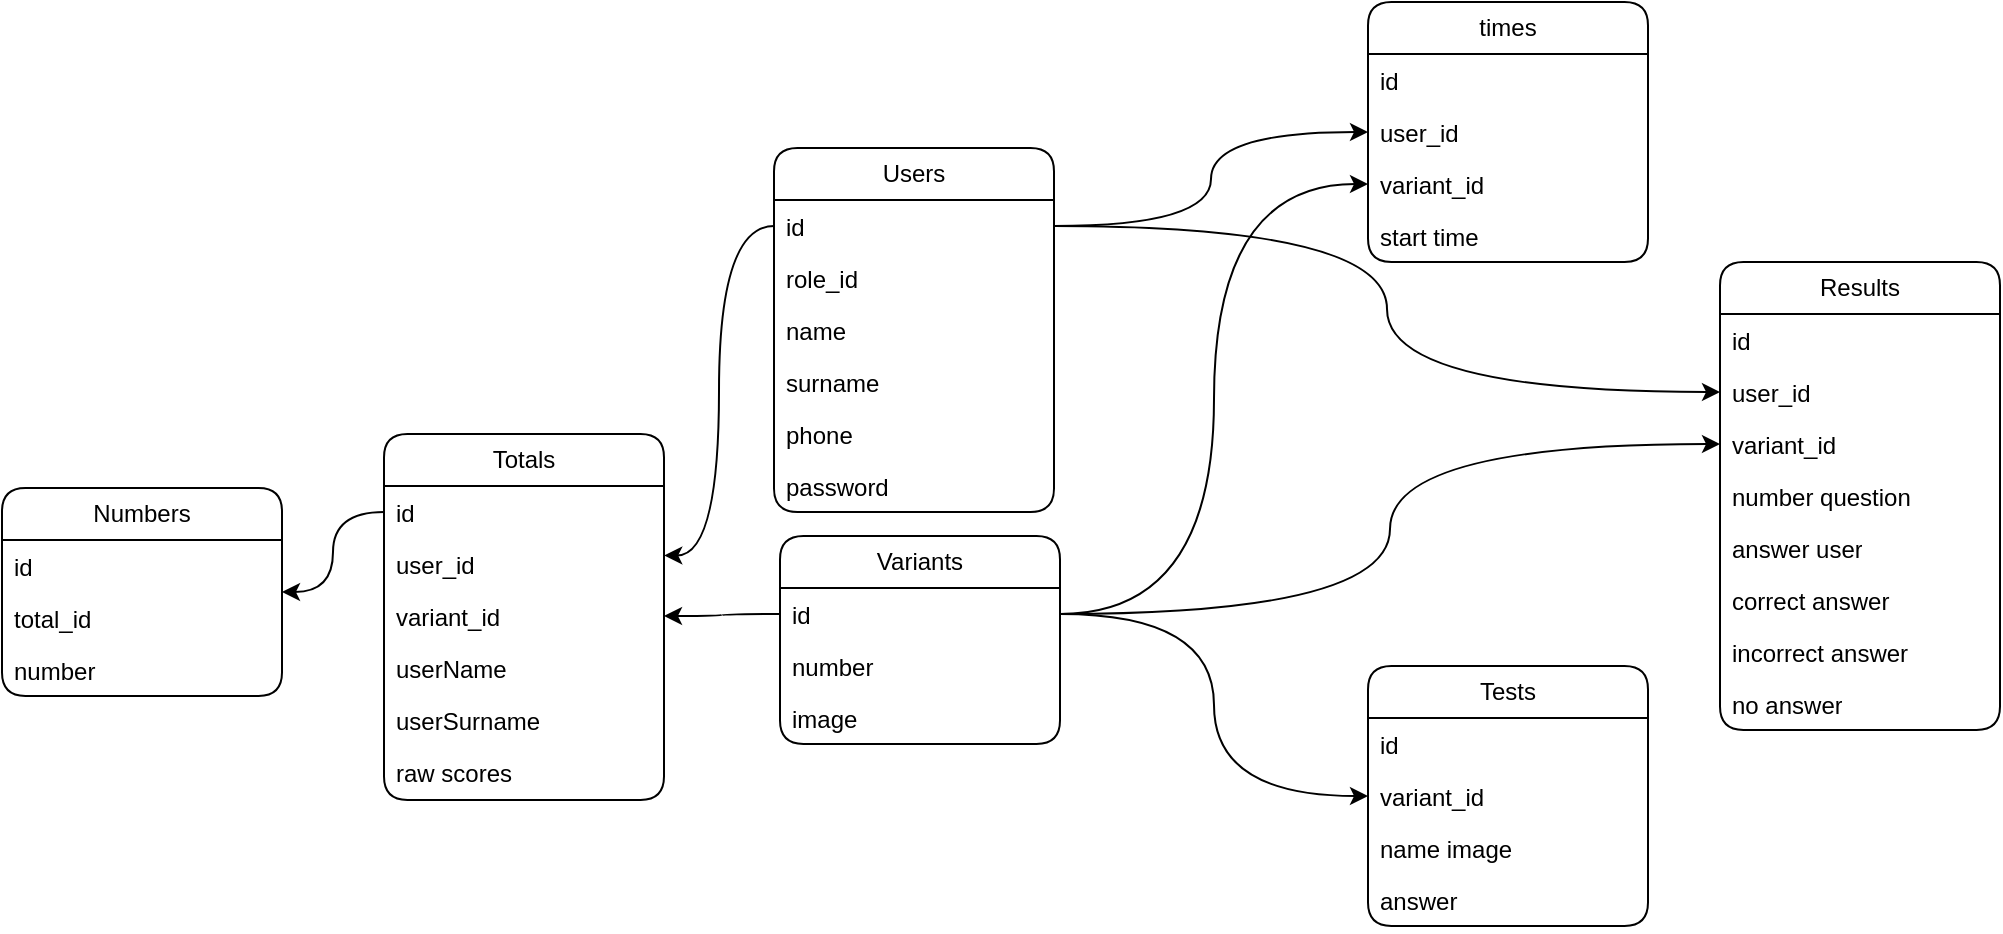 <mxfile version="21.5.0" type="github">
  <diagram name="Страница 1" id="-sxZL09CVBLJbR6NK-8X">
    <mxGraphModel dx="1479" dy="338" grid="0" gridSize="10" guides="1" tooltips="1" connect="1" arrows="1" fold="1" page="0" pageScale="1" pageWidth="827" pageHeight="1169" math="0" shadow="0">
      <root>
        <mxCell id="0" />
        <mxCell id="1" parent="0" />
        <mxCell id="r9a0HXWAGw6j6ZXGcTI--1" value="Tests" style="swimlane;fontStyle=0;childLayout=stackLayout;horizontal=1;startSize=26;fillColor=none;horizontalStack=0;resizeParent=1;resizeParentMax=0;resizeLast=0;collapsible=1;marginBottom=0;whiteSpace=wrap;html=1;rounded=1;" parent="1" vertex="1">
          <mxGeometry x="222" y="396" width="140" height="130" as="geometry" />
        </mxCell>
        <mxCell id="r9a0HXWAGw6j6ZXGcTI--2" value="id" style="text;strokeColor=none;fillColor=none;align=left;verticalAlign=top;spacingLeft=4;spacingRight=4;overflow=hidden;rotatable=0;points=[[0,0.5],[1,0.5]];portConstraint=eastwest;whiteSpace=wrap;html=1;" parent="r9a0HXWAGw6j6ZXGcTI--1" vertex="1">
          <mxGeometry y="26" width="140" height="26" as="geometry" />
        </mxCell>
        <mxCell id="r9a0HXWAGw6j6ZXGcTI--3" value="variant_id" style="text;strokeColor=none;fillColor=none;align=left;verticalAlign=top;spacingLeft=4;spacingRight=4;overflow=hidden;rotatable=0;points=[[0,0.5],[1,0.5]];portConstraint=eastwest;whiteSpace=wrap;html=1;" parent="r9a0HXWAGw6j6ZXGcTI--1" vertex="1">
          <mxGeometry y="52" width="140" height="26" as="geometry" />
        </mxCell>
        <mxCell id="r9a0HXWAGw6j6ZXGcTI--4" value="name image" style="text;strokeColor=none;fillColor=none;align=left;verticalAlign=top;spacingLeft=4;spacingRight=4;overflow=hidden;rotatable=0;points=[[0,0.5],[1,0.5]];portConstraint=eastwest;whiteSpace=wrap;html=1;" parent="r9a0HXWAGw6j6ZXGcTI--1" vertex="1">
          <mxGeometry y="78" width="140" height="26" as="geometry" />
        </mxCell>
        <mxCell id="r9a0HXWAGw6j6ZXGcTI--5" value="answer" style="text;strokeColor=none;fillColor=none;align=left;verticalAlign=top;spacingLeft=4;spacingRight=4;overflow=hidden;rotatable=0;points=[[0,0.5],[1,0.5]];portConstraint=eastwest;whiteSpace=wrap;html=1;" parent="r9a0HXWAGw6j6ZXGcTI--1" vertex="1">
          <mxGeometry y="104" width="140" height="26" as="geometry" />
        </mxCell>
        <mxCell id="xr1RG33xgLGZC_01H8JB-1" value="Users" style="swimlane;fontStyle=0;childLayout=stackLayout;horizontal=1;startSize=26;fillColor=none;horizontalStack=0;resizeParent=1;resizeParentMax=0;resizeLast=0;collapsible=1;marginBottom=0;whiteSpace=wrap;html=1;rounded=1;" parent="1" vertex="1">
          <mxGeometry x="-75" y="137" width="140" height="182" as="geometry" />
        </mxCell>
        <mxCell id="xr1RG33xgLGZC_01H8JB-2" value="id" style="text;strokeColor=none;fillColor=none;align=left;verticalAlign=top;spacingLeft=4;spacingRight=4;overflow=hidden;rotatable=0;points=[[0,0.5],[1,0.5]];portConstraint=eastwest;whiteSpace=wrap;html=1;" parent="xr1RG33xgLGZC_01H8JB-1" vertex="1">
          <mxGeometry y="26" width="140" height="26" as="geometry" />
        </mxCell>
        <mxCell id="Iea_t1z6MpUOb9zRWYDF-5" value="role_id" style="text;strokeColor=none;fillColor=none;align=left;verticalAlign=top;spacingLeft=4;spacingRight=4;overflow=hidden;rotatable=0;points=[[0,0.5],[1,0.5]];portConstraint=eastwest;whiteSpace=wrap;html=1;" parent="xr1RG33xgLGZC_01H8JB-1" vertex="1">
          <mxGeometry y="52" width="140" height="26" as="geometry" />
        </mxCell>
        <mxCell id="xr1RG33xgLGZC_01H8JB-3" value="name" style="text;strokeColor=none;fillColor=none;align=left;verticalAlign=top;spacingLeft=4;spacingRight=4;overflow=hidden;rotatable=0;points=[[0,0.5],[1,0.5]];portConstraint=eastwest;whiteSpace=wrap;html=1;" parent="xr1RG33xgLGZC_01H8JB-1" vertex="1">
          <mxGeometry y="78" width="140" height="26" as="geometry" />
        </mxCell>
        <mxCell id="xr1RG33xgLGZC_01H8JB-4" value="surname&lt;br&gt;" style="text;strokeColor=none;fillColor=none;align=left;verticalAlign=top;spacingLeft=4;spacingRight=4;overflow=hidden;rotatable=0;points=[[0,0.5],[1,0.5]];portConstraint=eastwest;whiteSpace=wrap;html=1;" parent="xr1RG33xgLGZC_01H8JB-1" vertex="1">
          <mxGeometry y="104" width="140" height="26" as="geometry" />
        </mxCell>
        <mxCell id="xr1RG33xgLGZC_01H8JB-7" value="phone" style="text;strokeColor=none;fillColor=none;align=left;verticalAlign=top;spacingLeft=4;spacingRight=4;overflow=hidden;rotatable=0;points=[[0,0.5],[1,0.5]];portConstraint=eastwest;whiteSpace=wrap;html=1;" parent="xr1RG33xgLGZC_01H8JB-1" vertex="1">
          <mxGeometry y="130" width="140" height="26" as="geometry" />
        </mxCell>
        <mxCell id="xr1RG33xgLGZC_01H8JB-5" value="password" style="text;strokeColor=none;fillColor=none;align=left;verticalAlign=top;spacingLeft=4;spacingRight=4;overflow=hidden;rotatable=0;points=[[0,0.5],[1,0.5]];portConstraint=eastwest;whiteSpace=wrap;html=1;" parent="xr1RG33xgLGZC_01H8JB-1" vertex="1">
          <mxGeometry y="156" width="140" height="26" as="geometry" />
        </mxCell>
        <mxCell id="CG9xHXQquOPc644RpF9W-1" value="Results" style="swimlane;fontStyle=0;childLayout=stackLayout;horizontal=1;startSize=26;fillColor=none;horizontalStack=0;resizeParent=1;resizeParentMax=0;resizeLast=0;collapsible=1;marginBottom=0;whiteSpace=wrap;html=1;rounded=1;" parent="1" vertex="1">
          <mxGeometry x="398" y="194" width="140" height="234" as="geometry" />
        </mxCell>
        <mxCell id="CG9xHXQquOPc644RpF9W-2" value="id" style="text;strokeColor=none;fillColor=none;align=left;verticalAlign=top;spacingLeft=4;spacingRight=4;overflow=hidden;rotatable=0;points=[[0,0.5],[1,0.5]];portConstraint=eastwest;whiteSpace=wrap;html=1;" parent="CG9xHXQquOPc644RpF9W-1" vertex="1">
          <mxGeometry y="26" width="140" height="26" as="geometry" />
        </mxCell>
        <mxCell id="CG9xHXQquOPc644RpF9W-3" value="user_id" style="text;strokeColor=none;fillColor=none;align=left;verticalAlign=top;spacingLeft=4;spacingRight=4;overflow=hidden;rotatable=0;points=[[0,0.5],[1,0.5]];portConstraint=eastwest;whiteSpace=wrap;html=1;" parent="CG9xHXQquOPc644RpF9W-1" vertex="1">
          <mxGeometry y="52" width="140" height="26" as="geometry" />
        </mxCell>
        <mxCell id="CG9xHXQquOPc644RpF9W-4" value="variant_id" style="text;strokeColor=none;fillColor=none;align=left;verticalAlign=top;spacingLeft=4;spacingRight=4;overflow=hidden;rotatable=0;points=[[0,0.5],[1,0.5]];portConstraint=eastwest;whiteSpace=wrap;html=1;" parent="CG9xHXQquOPc644RpF9W-1" vertex="1">
          <mxGeometry y="78" width="140" height="26" as="geometry" />
        </mxCell>
        <mxCell id="-UlGqcNFge-qmz1yZJV2-1" value="number question" style="text;strokeColor=none;fillColor=none;align=left;verticalAlign=top;spacingLeft=4;spacingRight=4;overflow=hidden;rotatable=0;points=[[0,0.5],[1,0.5]];portConstraint=eastwest;whiteSpace=wrap;html=1;" parent="CG9xHXQquOPc644RpF9W-1" vertex="1">
          <mxGeometry y="104" width="140" height="26" as="geometry" />
        </mxCell>
        <mxCell id="vFlWG_nxYnTVUeQO4Jzj-1" value="answer user" style="text;strokeColor=none;fillColor=none;align=left;verticalAlign=top;spacingLeft=4;spacingRight=4;overflow=hidden;rotatable=0;points=[[0,0.5],[1,0.5]];portConstraint=eastwest;whiteSpace=wrap;html=1;" parent="CG9xHXQquOPc644RpF9W-1" vertex="1">
          <mxGeometry y="130" width="140" height="26" as="geometry" />
        </mxCell>
        <mxCell id="a2cLdpYzLmlV3fOP_kwT-1" value="correct answer" style="text;strokeColor=none;fillColor=none;align=left;verticalAlign=top;spacingLeft=4;spacingRight=4;overflow=hidden;rotatable=0;points=[[0,0.5],[1,0.5]];portConstraint=eastwest;whiteSpace=wrap;html=1;" parent="CG9xHXQquOPc644RpF9W-1" vertex="1">
          <mxGeometry y="156" width="140" height="26" as="geometry" />
        </mxCell>
        <mxCell id="a2cLdpYzLmlV3fOP_kwT-2" value="incorrect answer" style="text;strokeColor=none;fillColor=none;align=left;verticalAlign=top;spacingLeft=4;spacingRight=4;overflow=hidden;rotatable=0;points=[[0,0.5],[1,0.5]];portConstraint=eastwest;whiteSpace=wrap;html=1;" parent="CG9xHXQquOPc644RpF9W-1" vertex="1">
          <mxGeometry y="182" width="140" height="26" as="geometry" />
        </mxCell>
        <mxCell id="a2cLdpYzLmlV3fOP_kwT-3" value="no answer" style="text;strokeColor=none;fillColor=none;align=left;verticalAlign=top;spacingLeft=4;spacingRight=4;overflow=hidden;rotatable=0;points=[[0,0.5],[1,0.5]];portConstraint=eastwest;whiteSpace=wrap;html=1;" parent="CG9xHXQquOPc644RpF9W-1" vertex="1">
          <mxGeometry y="208" width="140" height="26" as="geometry" />
        </mxCell>
        <mxCell id="a2cLdpYzLmlV3fOP_kwT-5" style="edgeStyle=orthogonalEdgeStyle;rounded=0;orthogonalLoop=1;jettySize=auto;html=1;entryX=0;entryY=0.5;entryDx=0;entryDy=0;curved=1;" parent="1" source="xr1RG33xgLGZC_01H8JB-2" target="CG9xHXQquOPc644RpF9W-3" edge="1">
          <mxGeometry relative="1" as="geometry" />
        </mxCell>
        <mxCell id="a2cLdpYzLmlV3fOP_kwT-6" value="Variants" style="swimlane;fontStyle=0;childLayout=stackLayout;horizontal=1;startSize=26;fillColor=none;horizontalStack=0;resizeParent=1;resizeParentMax=0;resizeLast=0;collapsible=1;marginBottom=0;whiteSpace=wrap;html=1;rounded=1;" parent="1" vertex="1">
          <mxGeometry x="-72" y="331" width="140" height="104" as="geometry" />
        </mxCell>
        <mxCell id="a2cLdpYzLmlV3fOP_kwT-7" value="id" style="text;strokeColor=none;fillColor=none;align=left;verticalAlign=top;spacingLeft=4;spacingRight=4;overflow=hidden;rotatable=0;points=[[0,0.5],[1,0.5]];portConstraint=eastwest;whiteSpace=wrap;html=1;" parent="a2cLdpYzLmlV3fOP_kwT-6" vertex="1">
          <mxGeometry y="26" width="140" height="26" as="geometry" />
        </mxCell>
        <mxCell id="a2cLdpYzLmlV3fOP_kwT-9" value="number" style="text;strokeColor=none;fillColor=none;align=left;verticalAlign=top;spacingLeft=4;spacingRight=4;overflow=hidden;rotatable=0;points=[[0,0.5],[1,0.5]];portConstraint=eastwest;whiteSpace=wrap;html=1;" parent="a2cLdpYzLmlV3fOP_kwT-6" vertex="1">
          <mxGeometry y="52" width="140" height="26" as="geometry" />
        </mxCell>
        <mxCell id="a2cLdpYzLmlV3fOP_kwT-16" value="image" style="text;strokeColor=none;fillColor=none;align=left;verticalAlign=top;spacingLeft=4;spacingRight=4;overflow=hidden;rotatable=0;points=[[0,0.5],[1,0.5]];portConstraint=eastwest;whiteSpace=wrap;html=1;" parent="a2cLdpYzLmlV3fOP_kwT-6" vertex="1">
          <mxGeometry y="78" width="140" height="26" as="geometry" />
        </mxCell>
        <mxCell id="a2cLdpYzLmlV3fOP_kwT-11" style="edgeStyle=orthogonalEdgeStyle;rounded=0;orthogonalLoop=1;jettySize=auto;html=1;curved=1;" parent="1" source="a2cLdpYzLmlV3fOP_kwT-7" target="r9a0HXWAGw6j6ZXGcTI--3" edge="1">
          <mxGeometry relative="1" as="geometry" />
        </mxCell>
        <mxCell id="a2cLdpYzLmlV3fOP_kwT-12" style="edgeStyle=orthogonalEdgeStyle;rounded=0;orthogonalLoop=1;jettySize=auto;html=1;entryX=0;entryY=0.5;entryDx=0;entryDy=0;curved=1;" parent="1" source="a2cLdpYzLmlV3fOP_kwT-7" target="CG9xHXQquOPc644RpF9W-4" edge="1">
          <mxGeometry relative="1" as="geometry" />
        </mxCell>
        <mxCell id="-UlGqcNFge-qmz1yZJV2-7" value="Totals" style="swimlane;fontStyle=0;childLayout=stackLayout;horizontal=1;startSize=26;fillColor=none;horizontalStack=0;resizeParent=1;resizeParentMax=0;resizeLast=0;collapsible=1;marginBottom=0;whiteSpace=wrap;html=1;rounded=1;" parent="1" vertex="1">
          <mxGeometry x="-270" y="280" width="140" height="183" as="geometry" />
        </mxCell>
        <mxCell id="-UlGqcNFge-qmz1yZJV2-8" value="id" style="text;strokeColor=none;fillColor=none;align=left;verticalAlign=top;spacingLeft=4;spacingRight=4;overflow=hidden;rotatable=0;points=[[0,0.5],[1,0.5]];portConstraint=eastwest;whiteSpace=wrap;html=1;" parent="-UlGqcNFge-qmz1yZJV2-7" vertex="1">
          <mxGeometry y="26" width="140" height="26" as="geometry" />
        </mxCell>
        <mxCell id="-UlGqcNFge-qmz1yZJV2-12" value="user_id" style="text;strokeColor=none;fillColor=none;align=left;verticalAlign=top;spacingLeft=4;spacingRight=4;overflow=hidden;rotatable=0;points=[[0,0.5],[1,0.5]];portConstraint=eastwest;whiteSpace=wrap;html=1;" parent="-UlGqcNFge-qmz1yZJV2-7" vertex="1">
          <mxGeometry y="52" width="140" height="26" as="geometry" />
        </mxCell>
        <mxCell id="-UlGqcNFge-qmz1yZJV2-14" value="variant_id" style="text;strokeColor=none;fillColor=none;align=left;verticalAlign=top;spacingLeft=4;spacingRight=4;overflow=hidden;rotatable=0;points=[[0,0.5],[1,0.5]];portConstraint=eastwest;whiteSpace=wrap;html=1;" parent="-UlGqcNFge-qmz1yZJV2-7" vertex="1">
          <mxGeometry y="78" width="140" height="26" as="geometry" />
        </mxCell>
        <mxCell id="l2e_8WTuRa1I8NMO-Gmw-1" value="userName" style="text;strokeColor=none;fillColor=none;align=left;verticalAlign=top;spacingLeft=4;spacingRight=4;overflow=hidden;rotatable=0;points=[[0,0.5],[1,0.5]];portConstraint=eastwest;whiteSpace=wrap;html=1;" vertex="1" parent="-UlGqcNFge-qmz1yZJV2-7">
          <mxGeometry y="104" width="140" height="26" as="geometry" />
        </mxCell>
        <mxCell id="l2e_8WTuRa1I8NMO-Gmw-2" value="userSurname" style="text;strokeColor=none;fillColor=none;align=left;verticalAlign=top;spacingLeft=4;spacingRight=4;overflow=hidden;rotatable=0;points=[[0,0.5],[1,0.5]];portConstraint=eastwest;whiteSpace=wrap;html=1;" vertex="1" parent="-UlGqcNFge-qmz1yZJV2-7">
          <mxGeometry y="130" width="140" height="26" as="geometry" />
        </mxCell>
        <mxCell id="mgYETxOdUfRlvjVTpi9V-1" value="raw scores" style="text;strokeColor=none;fillColor=none;align=left;verticalAlign=top;spacingLeft=4;spacingRight=4;overflow=hidden;rotatable=0;points=[[0,0.5],[1,0.5]];portConstraint=eastwest;whiteSpace=wrap;html=1;" parent="-UlGqcNFge-qmz1yZJV2-7" vertex="1">
          <mxGeometry y="156" width="140" height="27" as="geometry" />
        </mxCell>
        <mxCell id="-UlGqcNFge-qmz1yZJV2-16" style="edgeStyle=orthogonalEdgeStyle;rounded=0;orthogonalLoop=1;jettySize=auto;html=1;entryX=1.001;entryY=0.335;entryDx=0;entryDy=0;curved=1;entryPerimeter=0;" parent="1" source="xr1RG33xgLGZC_01H8JB-2" target="-UlGqcNFge-qmz1yZJV2-12" edge="1">
          <mxGeometry relative="1" as="geometry" />
        </mxCell>
        <mxCell id="-UlGqcNFge-qmz1yZJV2-17" style="edgeStyle=orthogonalEdgeStyle;rounded=0;orthogonalLoop=1;jettySize=auto;html=1;entryX=1;entryY=0.5;entryDx=0;entryDy=0;curved=1;exitX=0;exitY=0.5;exitDx=0;exitDy=0;" parent="1" source="a2cLdpYzLmlV3fOP_kwT-7" target="-UlGqcNFge-qmz1yZJV2-14" edge="1">
          <mxGeometry relative="1" as="geometry">
            <mxPoint x="-51.44" y="371" as="sourcePoint" />
            <mxPoint x="-138.0" y="254.398" as="targetPoint" />
          </mxGeometry>
        </mxCell>
        <mxCell id="WdaelmIPLnxK9Z-1ZL6t-1" value="times" style="swimlane;fontStyle=0;childLayout=stackLayout;horizontal=1;startSize=26;fillColor=none;horizontalStack=0;resizeParent=1;resizeParentMax=0;resizeLast=0;collapsible=1;marginBottom=0;whiteSpace=wrap;html=1;rounded=1;" parent="1" vertex="1">
          <mxGeometry x="222" y="64" width="140" height="130" as="geometry" />
        </mxCell>
        <mxCell id="WdaelmIPLnxK9Z-1ZL6t-2" value="id" style="text;strokeColor=none;fillColor=none;align=left;verticalAlign=top;spacingLeft=4;spacingRight=4;overflow=hidden;rotatable=0;points=[[0,0.5],[1,0.5]];portConstraint=eastwest;whiteSpace=wrap;html=1;" parent="WdaelmIPLnxK9Z-1ZL6t-1" vertex="1">
          <mxGeometry y="26" width="140" height="26" as="geometry" />
        </mxCell>
        <mxCell id="WdaelmIPLnxK9Z-1ZL6t-6" value="user_id" style="text;strokeColor=none;fillColor=none;align=left;verticalAlign=top;spacingLeft=4;spacingRight=4;overflow=hidden;rotatable=0;points=[[0,0.5],[1,0.5]];portConstraint=eastwest;whiteSpace=wrap;html=1;" parent="WdaelmIPLnxK9Z-1ZL6t-1" vertex="1">
          <mxGeometry y="52" width="140" height="26" as="geometry" />
        </mxCell>
        <mxCell id="WdaelmIPLnxK9Z-1ZL6t-3" value="variant_id" style="text;strokeColor=none;fillColor=none;align=left;verticalAlign=top;spacingLeft=4;spacingRight=4;overflow=hidden;rotatable=0;points=[[0,0.5],[1,0.5]];portConstraint=eastwest;whiteSpace=wrap;html=1;" parent="WdaelmIPLnxK9Z-1ZL6t-1" vertex="1">
          <mxGeometry y="78" width="140" height="26" as="geometry" />
        </mxCell>
        <mxCell id="WdaelmIPLnxK9Z-1ZL6t-4" value="start time" style="text;strokeColor=none;fillColor=none;align=left;verticalAlign=top;spacingLeft=4;spacingRight=4;overflow=hidden;rotatable=0;points=[[0,0.5],[1,0.5]];portConstraint=eastwest;whiteSpace=wrap;html=1;" parent="WdaelmIPLnxK9Z-1ZL6t-1" vertex="1">
          <mxGeometry y="104" width="140" height="26" as="geometry" />
        </mxCell>
        <mxCell id="WdaelmIPLnxK9Z-1ZL6t-7" style="edgeStyle=orthogonalEdgeStyle;rounded=0;orthogonalLoop=1;jettySize=auto;html=1;entryX=0;entryY=0.5;entryDx=0;entryDy=0;curved=1;" parent="1" source="xr1RG33xgLGZC_01H8JB-2" target="WdaelmIPLnxK9Z-1ZL6t-6" edge="1">
          <mxGeometry relative="1" as="geometry" />
        </mxCell>
        <mxCell id="WdaelmIPLnxK9Z-1ZL6t-11" style="edgeStyle=orthogonalEdgeStyle;rounded=0;orthogonalLoop=1;jettySize=auto;html=1;curved=1;entryX=0;entryY=0.5;entryDx=0;entryDy=0;exitX=1;exitY=0.5;exitDx=0;exitDy=0;" parent="1" source="a2cLdpYzLmlV3fOP_kwT-7" target="WdaelmIPLnxK9Z-1ZL6t-3" edge="1">
          <mxGeometry relative="1" as="geometry">
            <mxPoint x="207.2" y="152.044" as="targetPoint" />
            <mxPoint x="49" y="358.1" as="sourcePoint" />
          </mxGeometry>
        </mxCell>
        <mxCell id="mgYETxOdUfRlvjVTpi9V-2" value="Numbers" style="swimlane;fontStyle=0;childLayout=stackLayout;horizontal=1;startSize=26;fillColor=none;horizontalStack=0;resizeParent=1;resizeParentMax=0;resizeLast=0;collapsible=1;marginBottom=0;whiteSpace=wrap;html=1;rounded=1;" parent="1" vertex="1">
          <mxGeometry x="-461" y="307" width="140" height="104" as="geometry" />
        </mxCell>
        <mxCell id="mgYETxOdUfRlvjVTpi9V-3" value="id" style="text;strokeColor=none;fillColor=none;align=left;verticalAlign=top;spacingLeft=4;spacingRight=4;overflow=hidden;rotatable=0;points=[[0,0.5],[1,0.5]];portConstraint=eastwest;whiteSpace=wrap;html=1;" parent="mgYETxOdUfRlvjVTpi9V-2" vertex="1">
          <mxGeometry y="26" width="140" height="26" as="geometry" />
        </mxCell>
        <mxCell id="mgYETxOdUfRlvjVTpi9V-5" value="total_id" style="text;strokeColor=none;fillColor=none;align=left;verticalAlign=top;spacingLeft=4;spacingRight=4;overflow=hidden;rotatable=0;points=[[0,0.5],[1,0.5]];portConstraint=eastwest;whiteSpace=wrap;html=1;" parent="mgYETxOdUfRlvjVTpi9V-2" vertex="1">
          <mxGeometry y="52" width="140" height="26" as="geometry" />
        </mxCell>
        <mxCell id="mgYETxOdUfRlvjVTpi9V-6" value="number" style="text;strokeColor=none;fillColor=none;align=left;verticalAlign=top;spacingLeft=4;spacingRight=4;overflow=hidden;rotatable=0;points=[[0,0.5],[1,0.5]];portConstraint=eastwest;whiteSpace=wrap;html=1;" parent="mgYETxOdUfRlvjVTpi9V-2" vertex="1">
          <mxGeometry y="78" width="140" height="26" as="geometry" />
        </mxCell>
        <mxCell id="mgYETxOdUfRlvjVTpi9V-10" style="edgeStyle=orthogonalEdgeStyle;rounded=0;orthogonalLoop=1;jettySize=auto;html=1;entryX=1;entryY=0.5;entryDx=0;entryDy=0;curved=1;" parent="1" source="-UlGqcNFge-qmz1yZJV2-8" target="mgYETxOdUfRlvjVTpi9V-2" edge="1">
          <mxGeometry relative="1" as="geometry" />
        </mxCell>
      </root>
    </mxGraphModel>
  </diagram>
</mxfile>
